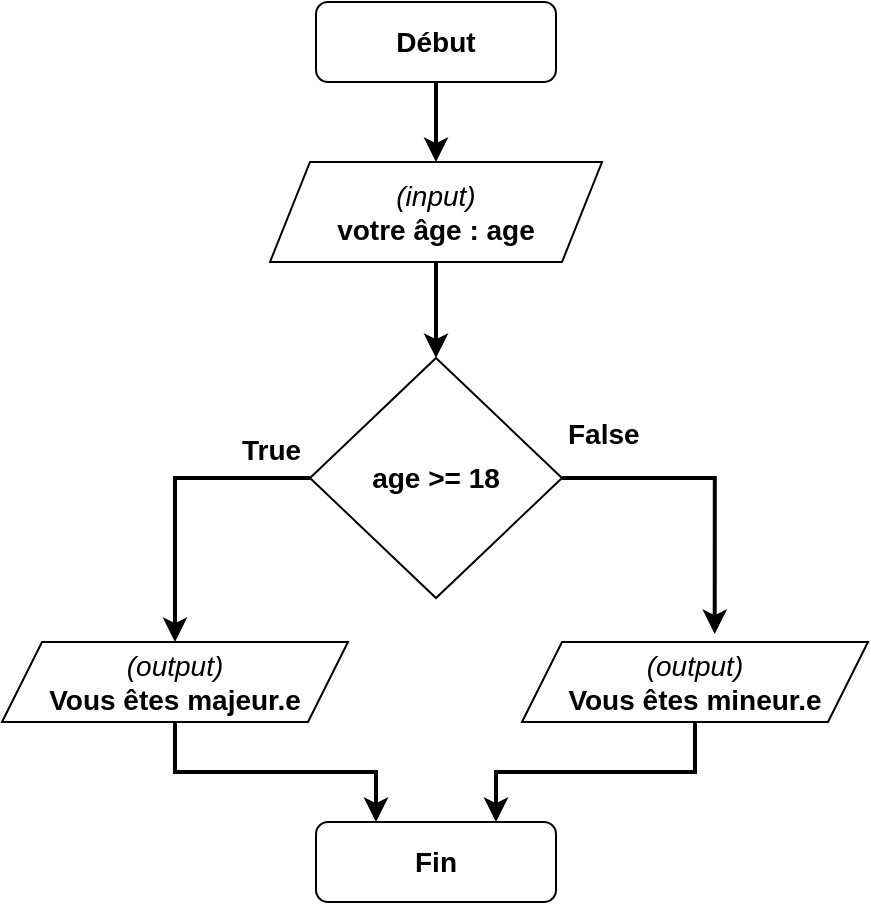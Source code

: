 <mxfile version="20.3.0" type="device"><diagram id="nkrkler3HOyxBC8budYm" name="Page-1"><mxGraphModel dx="1102" dy="685" grid="1" gridSize="10" guides="1" tooltips="1" connect="1" arrows="1" fold="1" page="1" pageScale="1" pageWidth="827" pageHeight="1169" math="0" shadow="0"><root><mxCell id="0"/><mxCell id="1" parent="0"/><mxCell id="pd8wGNOfaMGDLjlbnpqC-1" style="edgeStyle=orthogonalEdgeStyle;rounded=0;orthogonalLoop=1;jettySize=auto;html=1;exitX=0;exitY=0.5;exitDx=0;exitDy=0;entryX=0.5;entryY=0;entryDx=0;entryDy=0;strokeWidth=2;fontSize=14;" edge="1" parent="1" source="pd8wGNOfaMGDLjlbnpqC-3" target="pd8wGNOfaMGDLjlbnpqC-11"><mxGeometry relative="1" as="geometry"/></mxCell><mxCell id="pd8wGNOfaMGDLjlbnpqC-2" style="edgeStyle=orthogonalEdgeStyle;rounded=0;orthogonalLoop=1;jettySize=auto;html=1;exitX=1;exitY=0.5;exitDx=0;exitDy=0;entryX=0.557;entryY=-0.1;entryDx=0;entryDy=0;entryPerimeter=0;strokeWidth=2;fontSize=14;" edge="1" parent="1" source="pd8wGNOfaMGDLjlbnpqC-3" target="pd8wGNOfaMGDLjlbnpqC-13"><mxGeometry relative="1" as="geometry"/></mxCell><mxCell id="pd8wGNOfaMGDLjlbnpqC-3" value="&lt;b&gt;&lt;font style=&quot;font-size: 14px;&quot;&gt;age &amp;gt;= 18&lt;/font&gt;&lt;/b&gt;" style="rhombus;whiteSpace=wrap;html=1;" vertex="1" parent="1"><mxGeometry x="374" y="198" width="126" height="120" as="geometry"/></mxCell><mxCell id="pd8wGNOfaMGDLjlbnpqC-4" value="True" style="text;strokeColor=none;fillColor=none;align=left;verticalAlign=middle;spacingLeft=4;spacingRight=4;overflow=hidden;points=[[0,0.5],[1,0.5]];portConstraint=eastwest;rotatable=0;fontSize=14;fontStyle=1" vertex="1" parent="1"><mxGeometry x="334" y="228" width="40" height="30" as="geometry"/></mxCell><mxCell id="pd8wGNOfaMGDLjlbnpqC-5" value="False" style="text;strokeColor=none;fillColor=none;align=left;verticalAlign=middle;spacingLeft=4;spacingRight=4;overflow=hidden;points=[[0,0.5],[1,0.5]];portConstraint=eastwest;rotatable=0;fontSize=14;fontStyle=1" vertex="1" parent="1"><mxGeometry x="497" y="220" width="50" height="30" as="geometry"/></mxCell><mxCell id="pd8wGNOfaMGDLjlbnpqC-6" style="edgeStyle=orthogonalEdgeStyle;rounded=0;orthogonalLoop=1;jettySize=auto;html=1;exitX=0.5;exitY=1;exitDx=0;exitDy=0;entryX=0.5;entryY=0;entryDx=0;entryDy=0;fontSize=14;strokeWidth=2;" edge="1" parent="1" source="pd8wGNOfaMGDLjlbnpqC-7" target="pd8wGNOfaMGDLjlbnpqC-9"><mxGeometry relative="1" as="geometry"/></mxCell><mxCell id="pd8wGNOfaMGDLjlbnpqC-7" value="&lt;font style=&quot;font-size: 14px;&quot;&gt;&lt;b&gt;Début&lt;/b&gt;&lt;/font&gt;" style="rounded=1;whiteSpace=wrap;html=1;" vertex="1" parent="1"><mxGeometry x="377" y="20" width="120" height="40" as="geometry"/></mxCell><mxCell id="pd8wGNOfaMGDLjlbnpqC-8" style="edgeStyle=orthogonalEdgeStyle;rounded=0;orthogonalLoop=1;jettySize=auto;html=1;exitX=0.5;exitY=1;exitDx=0;exitDy=0;strokeWidth=2;fontSize=14;" edge="1" parent="1" source="pd8wGNOfaMGDLjlbnpqC-9" target="pd8wGNOfaMGDLjlbnpqC-3"><mxGeometry relative="1" as="geometry"/></mxCell><mxCell id="pd8wGNOfaMGDLjlbnpqC-9" value="&lt;i&gt;(input)&lt;br&gt;&lt;/i&gt;&lt;b&gt;votre âge : age&lt;/b&gt;" style="shape=parallelogram;perimeter=parallelogramPerimeter;whiteSpace=wrap;html=1;fixedSize=1;fontSize=14;" vertex="1" parent="1"><mxGeometry x="354" y="100" width="166" height="50" as="geometry"/></mxCell><mxCell id="pd8wGNOfaMGDLjlbnpqC-10" style="edgeStyle=orthogonalEdgeStyle;rounded=0;orthogonalLoop=1;jettySize=auto;html=1;exitX=0.5;exitY=1;exitDx=0;exitDy=0;entryX=0.25;entryY=0;entryDx=0;entryDy=0;strokeWidth=2;fontSize=14;" edge="1" parent="1" source="pd8wGNOfaMGDLjlbnpqC-11" target="pd8wGNOfaMGDLjlbnpqC-14"><mxGeometry relative="1" as="geometry"/></mxCell><mxCell id="pd8wGNOfaMGDLjlbnpqC-11" value="&lt;i&gt;(output)&lt;/i&gt;&lt;br&gt;&lt;b&gt;Vous êtes majeur.e&lt;/b&gt;" style="shape=parallelogram;perimeter=parallelogramPerimeter;whiteSpace=wrap;html=1;fixedSize=1;fontSize=14;" vertex="1" parent="1"><mxGeometry x="220" y="340" width="173" height="40" as="geometry"/></mxCell><mxCell id="pd8wGNOfaMGDLjlbnpqC-15" style="edgeStyle=orthogonalEdgeStyle;rounded=0;orthogonalLoop=1;jettySize=auto;html=1;entryX=0.75;entryY=0;entryDx=0;entryDy=0;strokeWidth=2;" edge="1" parent="1" source="pd8wGNOfaMGDLjlbnpqC-13" target="pd8wGNOfaMGDLjlbnpqC-14"><mxGeometry relative="1" as="geometry"/></mxCell><mxCell id="pd8wGNOfaMGDLjlbnpqC-13" value="&lt;i&gt;(output)&lt;/i&gt;&lt;br&gt;&lt;b&gt;Vous êtes mineur.e&lt;/b&gt;" style="shape=parallelogram;perimeter=parallelogramPerimeter;whiteSpace=wrap;html=1;fixedSize=1;fontSize=14;" vertex="1" parent="1"><mxGeometry x="480" y="340" width="173" height="40" as="geometry"/></mxCell><mxCell id="pd8wGNOfaMGDLjlbnpqC-14" value="&lt;font style=&quot;font-size: 14px;&quot;&gt;&lt;b&gt;Fin&lt;/b&gt;&lt;/font&gt;" style="rounded=1;whiteSpace=wrap;html=1;" vertex="1" parent="1"><mxGeometry x="377" y="430" width="120" height="40" as="geometry"/></mxCell></root></mxGraphModel></diagram></mxfile>